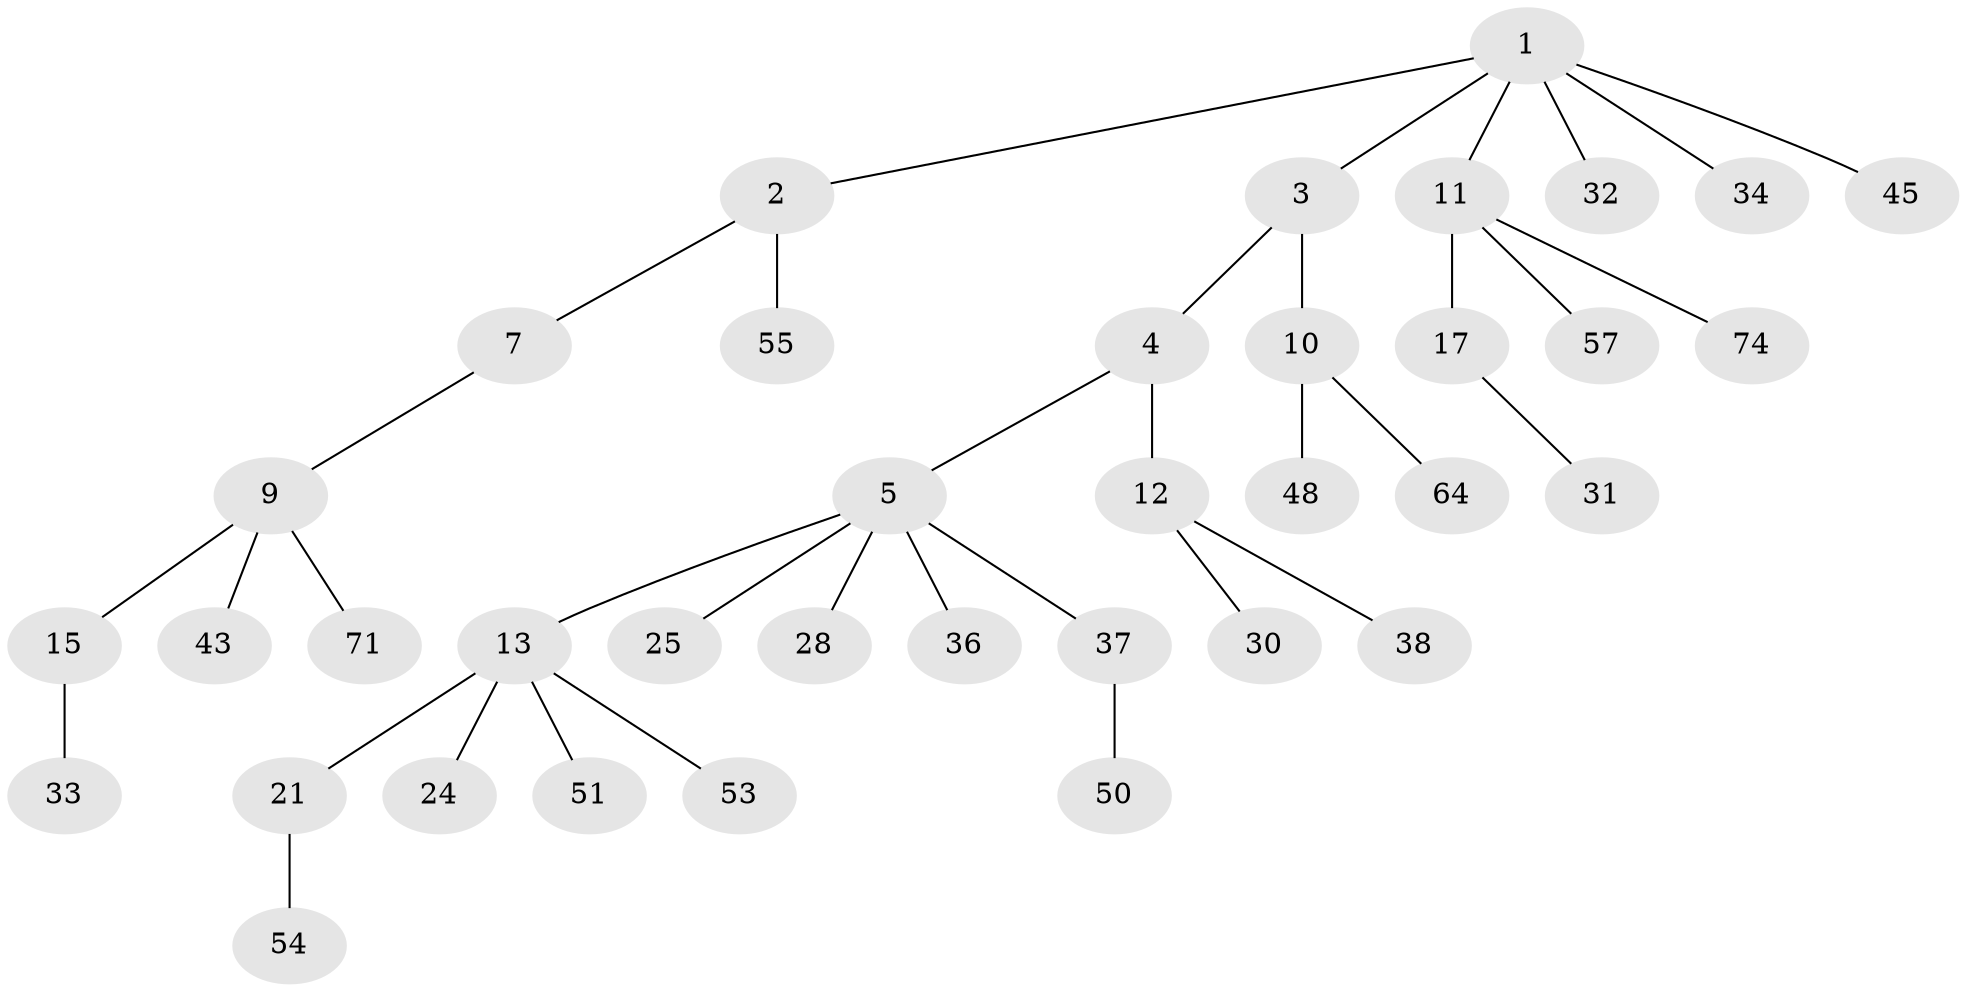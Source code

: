 // original degree distribution, {5: 0.05405405405405406, 3: 0.17567567567567569, 4: 0.05405405405405406, 2: 0.24324324324324326, 1: 0.47297297297297297}
// Generated by graph-tools (version 1.1) at 2025/15/03/09/25 04:15:42]
// undirected, 37 vertices, 36 edges
graph export_dot {
graph [start="1"]
  node [color=gray90,style=filled];
  1 [super="+6"];
  2;
  3;
  4;
  5 [super="+8+40+49"];
  7;
  9 [super="+14"];
  10 [super="+39"];
  11 [super="+16+69"];
  12;
  13 [super="+18+26"];
  15 [super="+19+42"];
  17 [super="+27"];
  21;
  24;
  25;
  28 [super="+66"];
  30 [super="+52"];
  31;
  32;
  33;
  34;
  36 [super="+62"];
  37 [super="+47+46"];
  38;
  43;
  45;
  48;
  50 [super="+59+73"];
  51;
  53;
  54;
  55 [super="+63"];
  57 [super="+60"];
  64;
  71;
  74;
  1 -- 2;
  1 -- 3;
  1 -- 34;
  1 -- 45;
  1 -- 32;
  1 -- 11;
  2 -- 7;
  2 -- 55;
  3 -- 4;
  3 -- 10;
  4 -- 5;
  4 -- 12;
  5 -- 25;
  5 -- 36;
  5 -- 37;
  5 -- 28;
  5 -- 13;
  7 -- 9;
  9 -- 43;
  9 -- 15;
  9 -- 71;
  10 -- 48;
  10 -- 64;
  11 -- 17;
  11 -- 57;
  11 -- 74;
  12 -- 30;
  12 -- 38;
  13 -- 51;
  13 -- 21;
  13 -- 53;
  13 -- 24;
  15 -- 33;
  17 -- 31;
  21 -- 54;
  37 -- 50;
}
